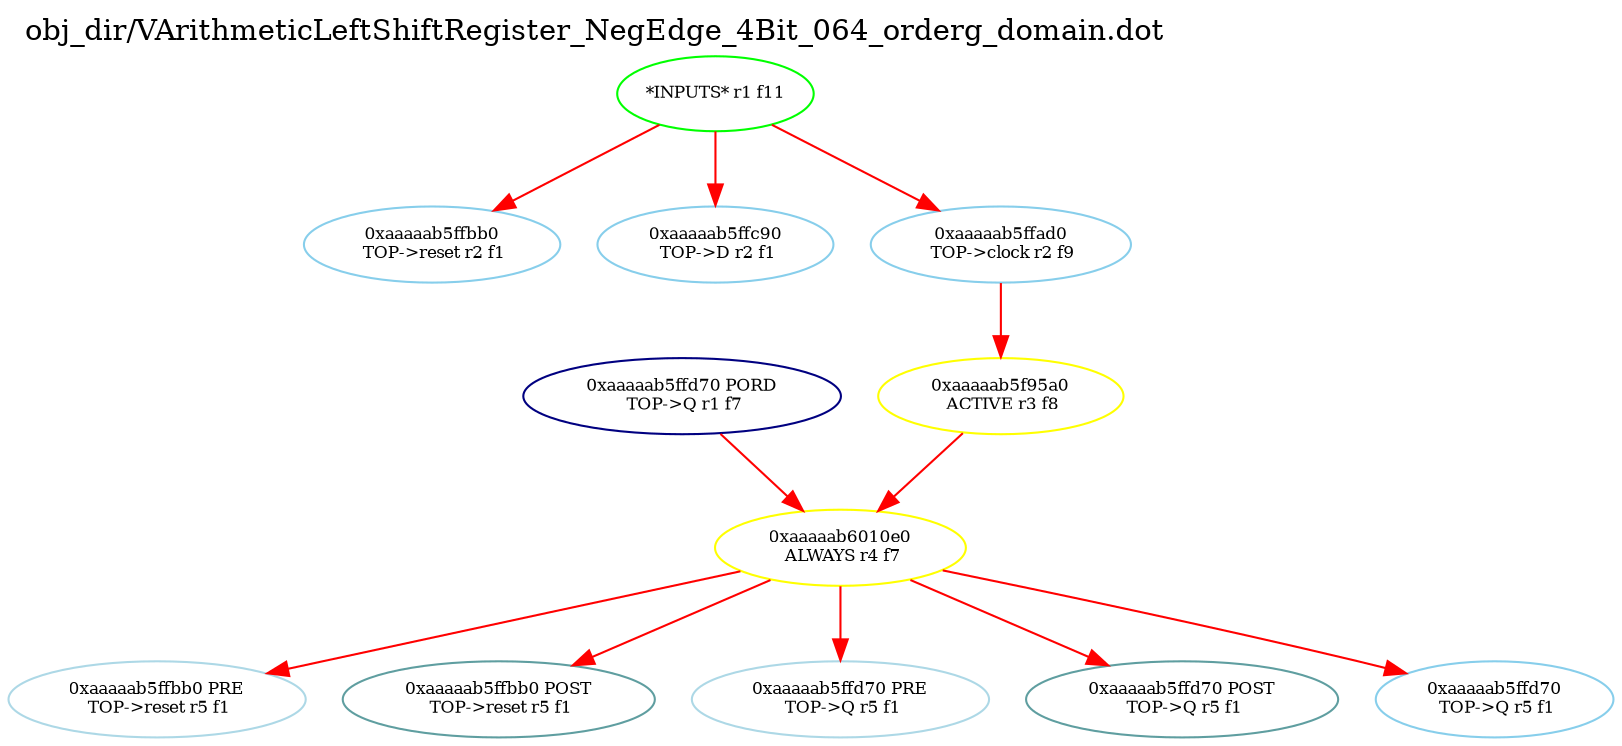 digraph v3graph {
	graph	[label="obj_dir/VArithmeticLeftShiftRegister_NegEdge_4Bit_064_orderg_domain.dot",
		 labelloc=t, labeljust=l,
		 //size="7.5,10",
		 rankdir=TB];
	n0xaaaaab5ff910_0	[fontsize=8 label="0xaaaaab5ffd70 PORD\n TOP->Q r1 f7", color=NavyBlue];
	n1	[fontsize=8 label="*INPUTS* r1 f11", color=green];
	n0xaaaaab5ff910_2	[fontsize=8 label="0xaaaaab5ffbb0\n TOP->reset r2 f1", color=skyblue];
	n0xaaaaab5ff910_3	[fontsize=8 label="0xaaaaab5ffc90\n TOP->D r2 f1", color=skyblue];
	n0xaaaaab5ff910_4	[fontsize=8 label="0xaaaaab5ffad0\n TOP->clock r2 f9", color=skyblue];
	n0xaaaaab5ff910_5	[fontsize=8 label="0xaaaaab5f95a0\n ACTIVE r3 f8", color=yellow];
	n0xaaaaab5ff910_6	[fontsize=8 label="0xaaaaab6010e0\n ALWAYS r4 f7", color=yellow];
	n0xaaaaab5ff910_7	[fontsize=8 label="0xaaaaab5ffbb0 PRE\n TOP->reset r5 f1", color=lightblue];
	n0xaaaaab5ff910_8	[fontsize=8 label="0xaaaaab5ffbb0 POST\n TOP->reset r5 f1", color=CadetBlue];
	n0xaaaaab5ff910_9	[fontsize=8 label="0xaaaaab5ffd70 PRE\n TOP->Q r5 f1", color=lightblue];
	n0xaaaaab5ff910_10	[fontsize=8 label="0xaaaaab5ffd70 POST\n TOP->Q r5 f1", color=CadetBlue];
	n0xaaaaab5ff910_11	[fontsize=8 label="0xaaaaab5ffd70\n TOP->Q r5 f1", color=skyblue];
	n0xaaaaab5ff910_0 -> n0xaaaaab5ff910_6 [fontsize=8 label="" weight=32 color=red];
	n1 -> n0xaaaaab5ff910_2 [fontsize=8 label="" weight=1 color=red];
	n1 -> n0xaaaaab5ff910_3 [fontsize=8 label="" weight=1 color=red];
	n1 -> n0xaaaaab5ff910_4 [fontsize=8 label="" weight=1 color=red];
	n0xaaaaab5ff910_4 -> n0xaaaaab5ff910_5 [fontsize=8 label="" weight=8 color=red];
	n0xaaaaab5ff910_5 -> n0xaaaaab5ff910_6 [fontsize=8 label="" weight=32 color=red];
	n0xaaaaab5ff910_6 -> n0xaaaaab5ff910_7 [fontsize=8 label="" weight=32 color=red];
	n0xaaaaab5ff910_6 -> n0xaaaaab5ff910_8 [fontsize=8 label="" weight=2 color=red];
	n0xaaaaab5ff910_6 -> n0xaaaaab5ff910_9 [fontsize=8 label="" weight=32 color=red];
	n0xaaaaab5ff910_6 -> n0xaaaaab5ff910_10 [fontsize=8 label="" weight=2 color=red];
	n0xaaaaab5ff910_6 -> n0xaaaaab5ff910_11 [fontsize=8 label="" weight=32 color=red];
}
